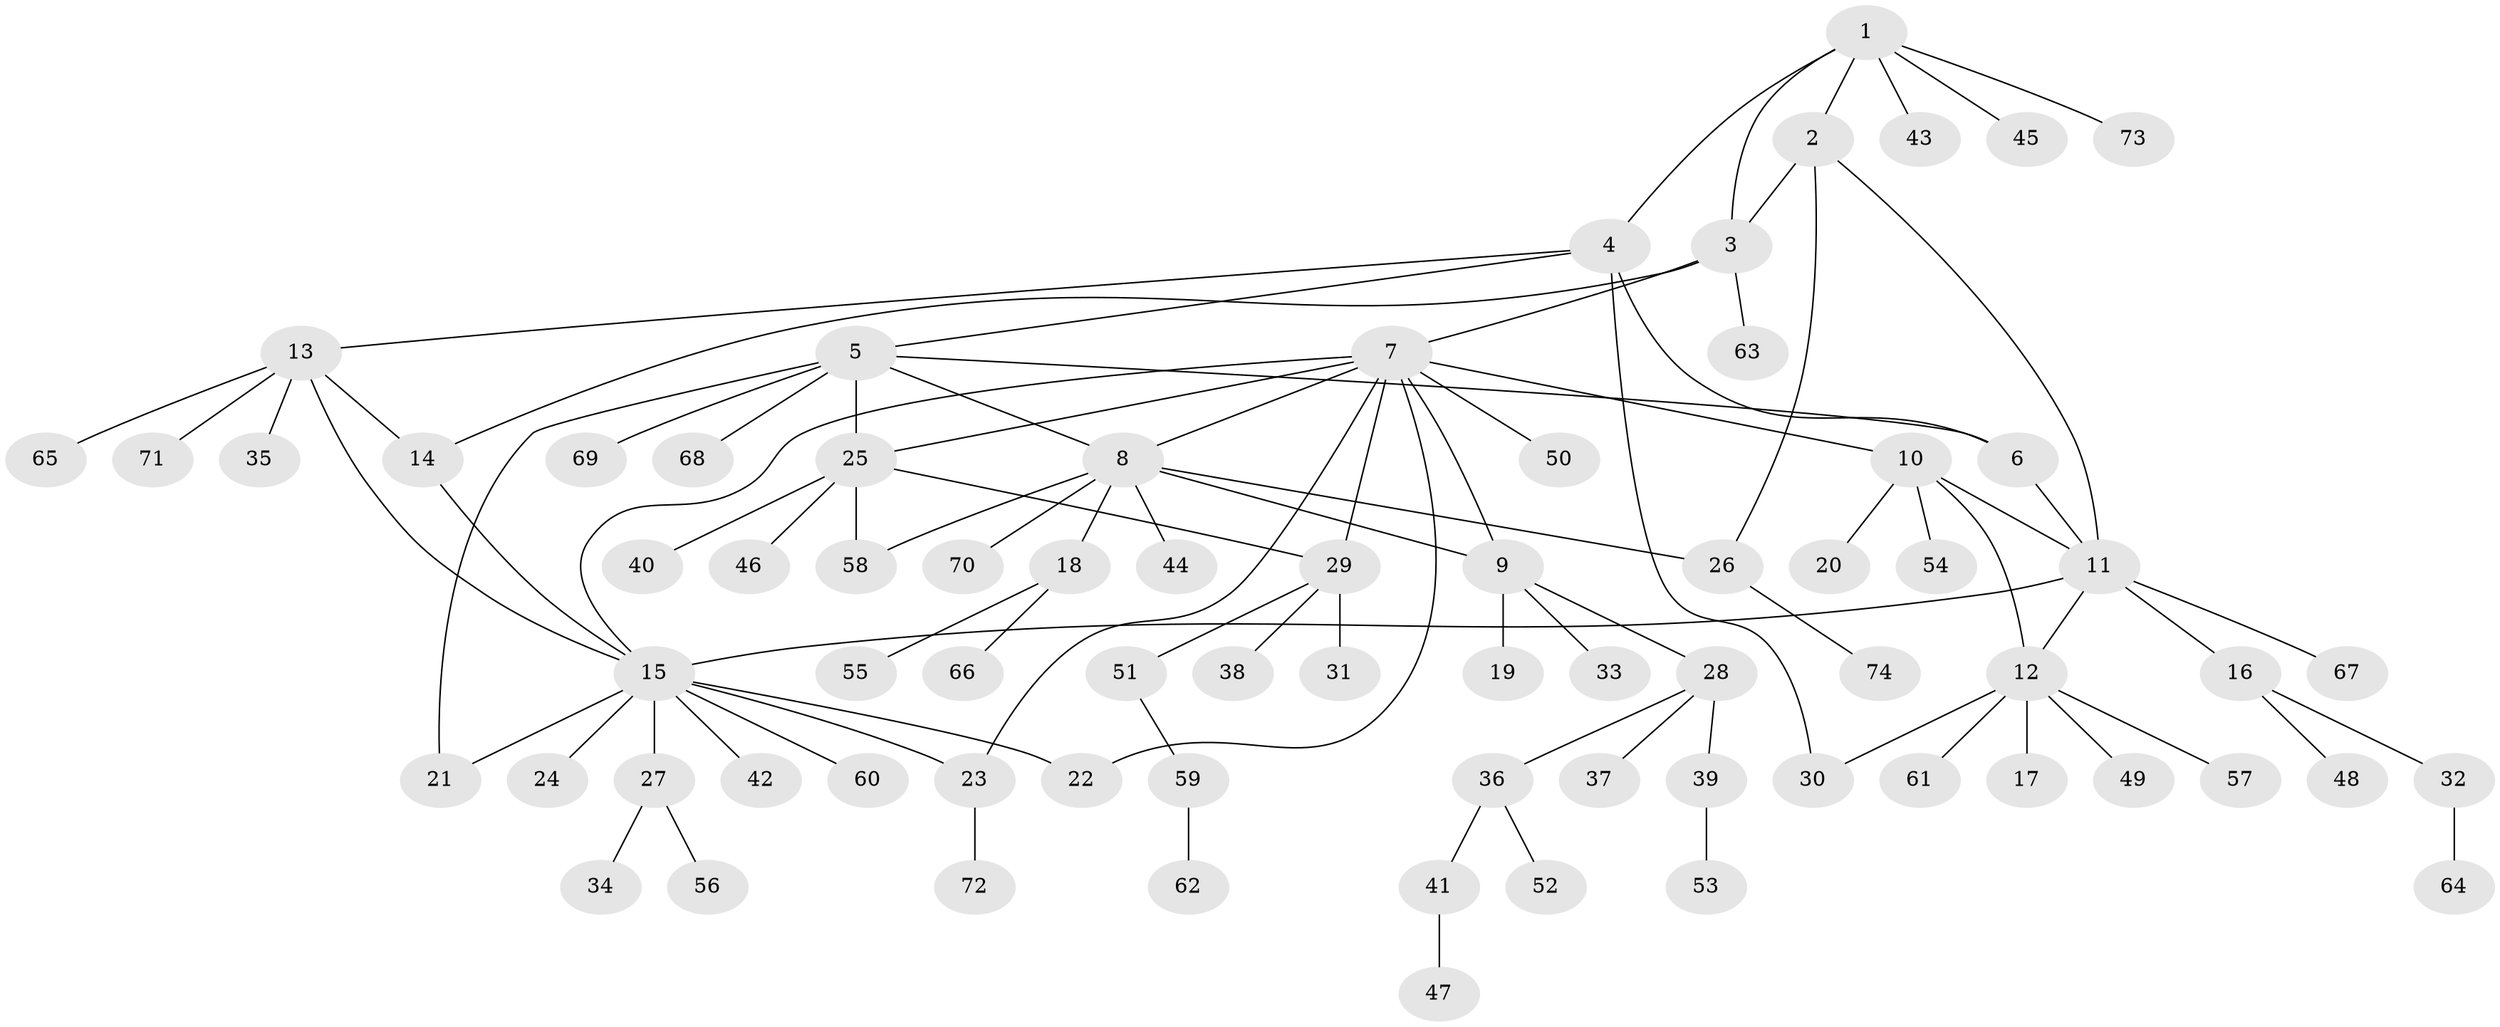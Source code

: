 // Generated by graph-tools (version 1.1) at 2025/54/03/09/25 04:54:39]
// undirected, 74 vertices, 92 edges
graph export_dot {
graph [start="1"]
  node [color=gray90,style=filled];
  1;
  2;
  3;
  4;
  5;
  6;
  7;
  8;
  9;
  10;
  11;
  12;
  13;
  14;
  15;
  16;
  17;
  18;
  19;
  20;
  21;
  22;
  23;
  24;
  25;
  26;
  27;
  28;
  29;
  30;
  31;
  32;
  33;
  34;
  35;
  36;
  37;
  38;
  39;
  40;
  41;
  42;
  43;
  44;
  45;
  46;
  47;
  48;
  49;
  50;
  51;
  52;
  53;
  54;
  55;
  56;
  57;
  58;
  59;
  60;
  61;
  62;
  63;
  64;
  65;
  66;
  67;
  68;
  69;
  70;
  71;
  72;
  73;
  74;
  1 -- 2;
  1 -- 3;
  1 -- 4;
  1 -- 43;
  1 -- 45;
  1 -- 73;
  2 -- 3;
  2 -- 11;
  2 -- 26;
  3 -- 7;
  3 -- 14;
  3 -- 63;
  4 -- 5;
  4 -- 6;
  4 -- 13;
  4 -- 30;
  5 -- 6;
  5 -- 8;
  5 -- 21;
  5 -- 25;
  5 -- 68;
  5 -- 69;
  6 -- 11;
  7 -- 8;
  7 -- 9;
  7 -- 10;
  7 -- 15;
  7 -- 22;
  7 -- 23;
  7 -- 25;
  7 -- 29;
  7 -- 50;
  8 -- 9;
  8 -- 18;
  8 -- 26;
  8 -- 44;
  8 -- 58;
  8 -- 70;
  9 -- 19;
  9 -- 28;
  9 -- 33;
  10 -- 11;
  10 -- 12;
  10 -- 20;
  10 -- 54;
  11 -- 12;
  11 -- 15;
  11 -- 16;
  11 -- 67;
  12 -- 17;
  12 -- 30;
  12 -- 49;
  12 -- 57;
  12 -- 61;
  13 -- 14;
  13 -- 15;
  13 -- 35;
  13 -- 65;
  13 -- 71;
  14 -- 15;
  15 -- 21;
  15 -- 22;
  15 -- 23;
  15 -- 24;
  15 -- 27;
  15 -- 42;
  15 -- 60;
  16 -- 32;
  16 -- 48;
  18 -- 55;
  18 -- 66;
  23 -- 72;
  25 -- 29;
  25 -- 40;
  25 -- 46;
  25 -- 58;
  26 -- 74;
  27 -- 34;
  27 -- 56;
  28 -- 36;
  28 -- 37;
  28 -- 39;
  29 -- 31;
  29 -- 38;
  29 -- 51;
  32 -- 64;
  36 -- 41;
  36 -- 52;
  39 -- 53;
  41 -- 47;
  51 -- 59;
  59 -- 62;
}
